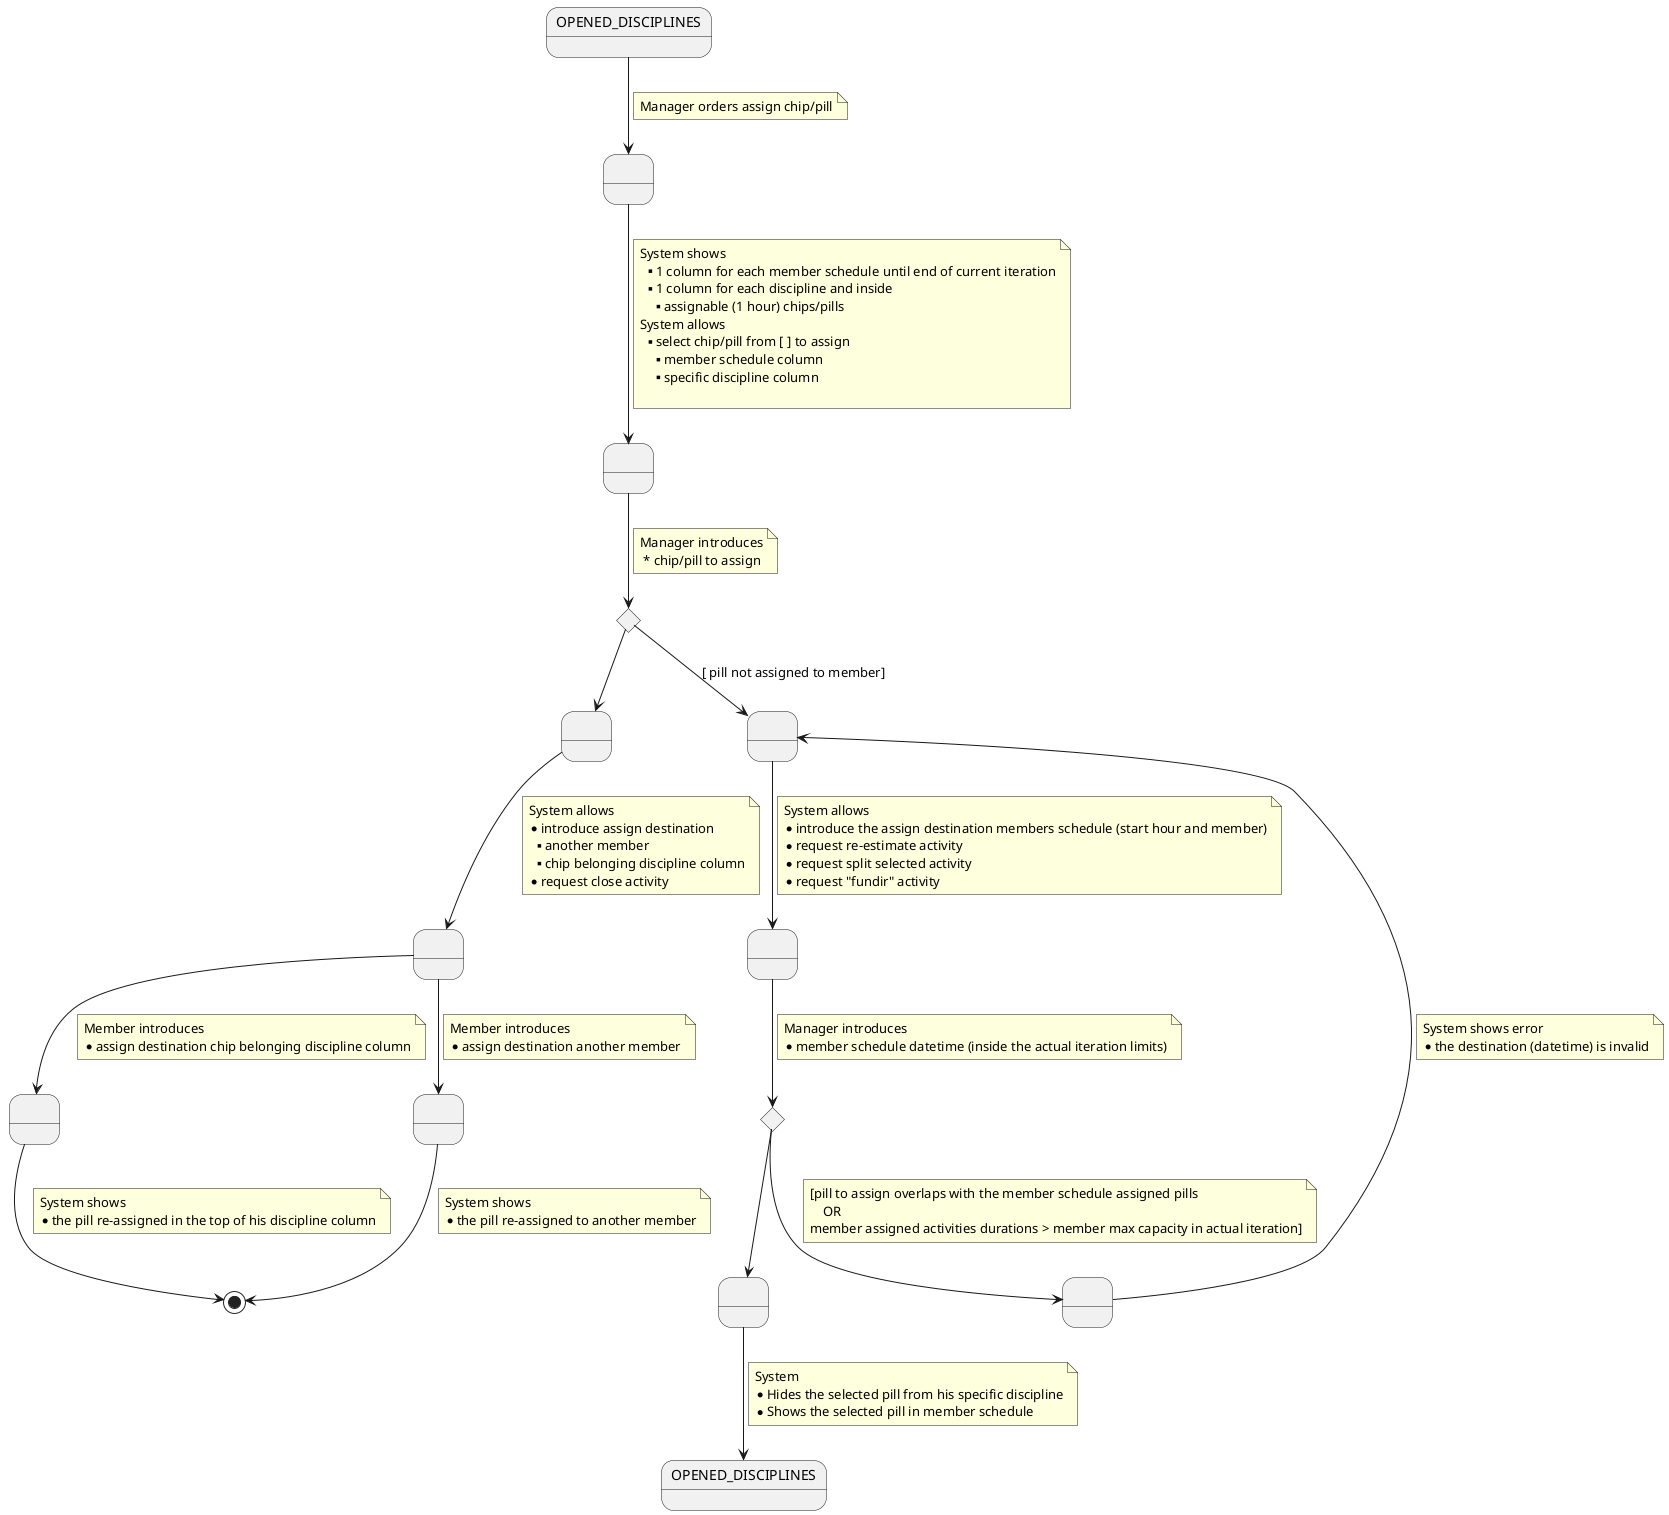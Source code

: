 @startuml
    state 0 as "OPENED_DISCIPLINES"
    state 1 as " "
    state 4 as " "
    state 5 as " "
    state 6 as " "
    state 7 <<choice>>
    state 8 as " "
    state 9 as " "
    state 13 as " "
    state 14 as " "
    state 15 as " "
    state 16 as " "
    state 11 <<choice>>
    state 12 as "OPENED_DISCIPLINES"

    0 --> 1
    note on link
        Manager orders assign chip/pill
    end note
    1 --> 13
    note on link
        System shows
        **  1 column for each member schedule until end of current iteration
        **  1 column for each discipline and inside
        *** assignable (1 hour) chips/pills
        System allows
        ** select chip/pill from [ ] to assign
        *** member schedule column
        *** specific discipline column

    end note
    13 --> 11
    note on link
        Manager introduces
         * chip/pill to assign
    end note
    11 --> 4
    11 --> 5 : [ pill not assigned to member]
    4 --> 14
    note on link
        System allows
        * introduce assign destination
        ** another member
        ** chip belonging discipline column
        * request close activity
    end note
    14 -down-> 15
    note on link
        Member introduces
        * assign destination another member
    end note
    14 -down-> 16
    note on link
        Member introduces
        * assign destination chip belonging discipline column
    end note
    15 --> [*]
    note on link
        System shows
        * the pill re-assigned to another member
    end note
    16 --> [*]
    note on link
        System shows
        * the pill re-assigned in the top of his discipline column
    end note
    5 --> 6
    note on link
        System allows
        * introduce the assign destination members schedule (start hour and member)
        * request re-estimate activity
        * request split selected activity
        * request "fundir" activity
    end note
    6 --> 7
    note on link
    Manager introduces
    * member schedule datetime (inside the actual iteration limits)
    end note
    7 --> 8
    note on link
        [pill to assign overlaps with the member schedule assigned pills
            OR
        member assigned activities durations > member max capacity in actual iteration]
    end note
    8 --> 5
    note on link
         System shows error
         * the destination (datetime) is invalid
    end note
    7 --> 9
    9 --> 12
    note on link
        System
        * Hides the selected pill from his specific discipline
        * Shows the selected pill in member schedule
    end note
@enduml
